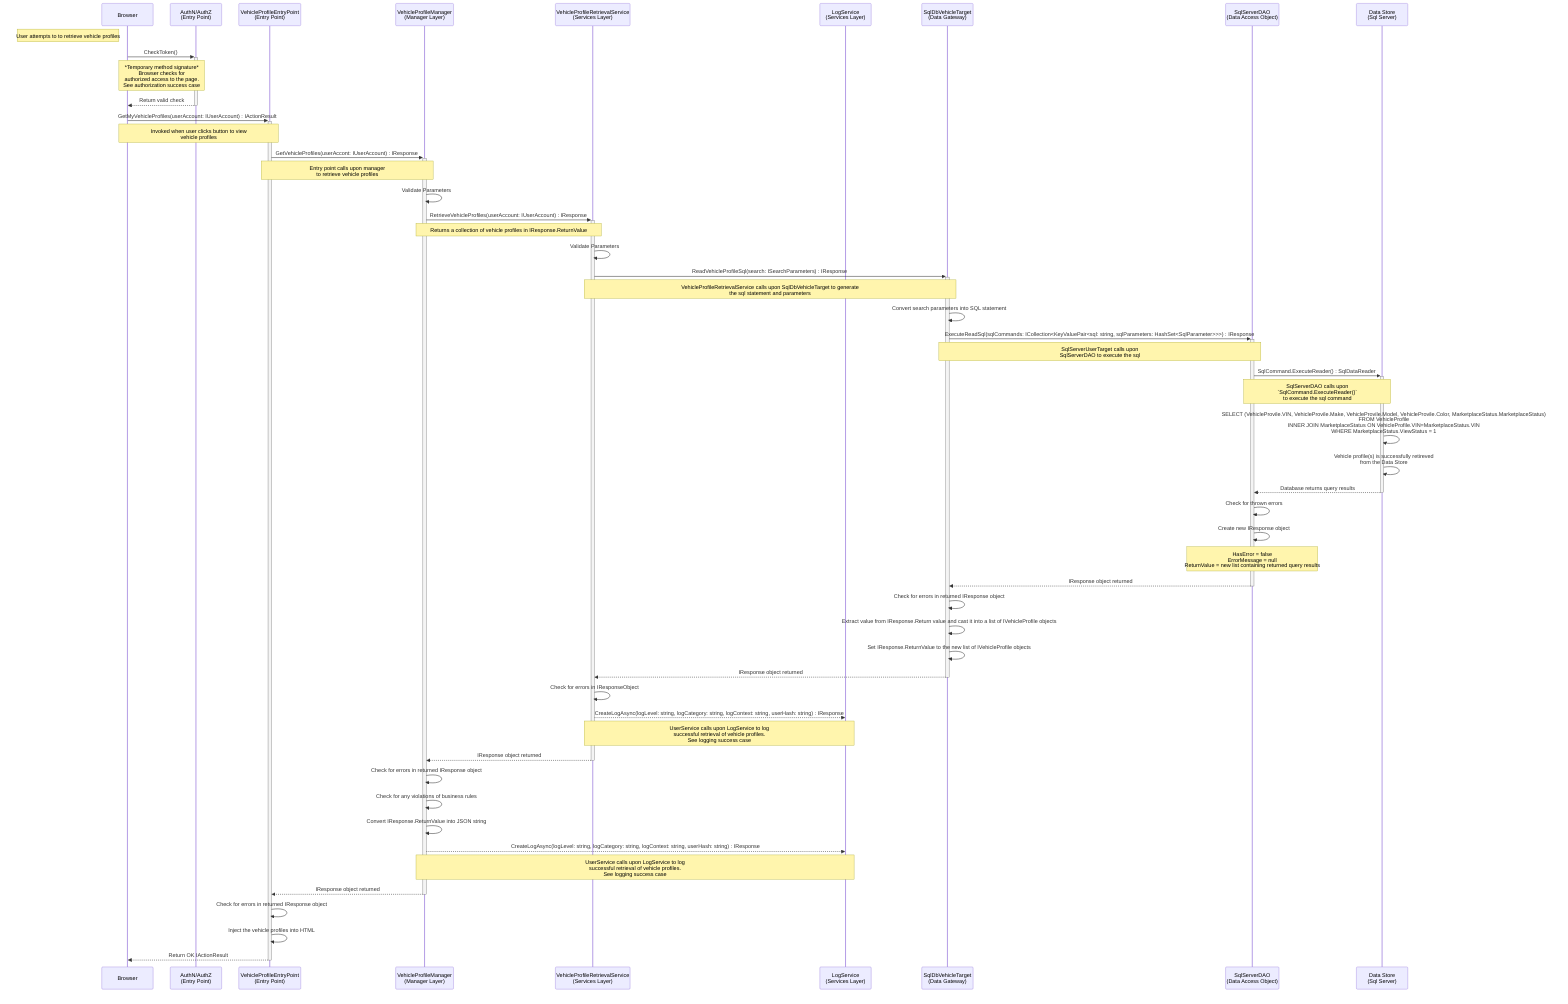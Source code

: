 sequenceDiagram
participant u as Browser
participant az as AuthN/AuthZ<br>(Entry Point)
participant e as VehicleProfileEntryPoint<br>(Entry Point)
participant vpm as VehicleProfileManager<br>(Manager Layer)
participant vps as VehicleProfileRetrievalService<br>(Services Layer)
participant ll as LogService<br>(Services Layer)
participant dg as SqlDbVehicleTarget<br>(Data Gateway)
participant da as SqlServerDAO<br>(Data Access Object)
participant ds as Data Store<br>(Sql Server)

Note Left of u: User attempts to to retrieve vehicle profiles
u->>+az: CheckToken() 
    Note over u,az: *Temporary method signature*<br>Browser checks for<br>authorized access to the page.<br>See authorization success case
az-->>-u: Return valid check

u->>+e: GetMyVehicleProfiles(userAccount: IUserAccount) : IActionResult
    Note over u,e: Invoked when user clicks button to view<br>vehicle profiles

    e->>+vpm: GetVehicleProfiles(userAccont: IUserAccount) : IResponse
        Note over e,vpm: Entry point calls upon manager<br>to retrieve vehicle profiles

        vpm->>vpm: Validate Parameters
            
        vpm->>+vps: RetrieveVehicleProfiles(userAccount: IUserAccount) : IResponse
            Note over vpm,vps: Returns a collection of vehicle profiles in IResponse.ReturnValue

            vps->>vps: Validate Parameters

            vps->>+dg: ReadVehicleProfileSql(search: ISearchParameters) : IResponse
                Note over vps,dg: VehicleProfileRetrievalService calls upon SqlDbVehicleTarget to generate<br>the sql statement and parameters

                dg->>dg: Convert search parameters into SQL statement

                dg->>+da: ExecuteReadSql(sqlCommands: ICollection<KeyValuePair<sql: string, sqlParameters: HashSet<SqlParameter>>>) : IResponse
                    Note over dg,da: SqlServerUserTarget calls upon<br>SqlServerDAO to execute the sql

                    da->>+ds: SqlCommand.ExecuteReader() : SqlDataReader
                        Note over da,ds: SqlServerDAO calls upon<br>`SqlCommand.ExecuteReader()`<br>to execute the sql command
                        
                        ds->>ds: SELECT (VehicleProvile.VIN, VehicleProvile.Make, VehicleProvile.Model, VehicleProvile.Color, MarketplaceStatus.MarketplaceStatus)<br>FROM VehicleProfile <br>INNER JOIN MarketplaceStatus ON VehicleProfile.VIN=MarketplaceStatus.VIN<br>WHERE MarketplaceStatus.ViewStatus = 1;

                        ds->>ds: Vehicle profile(s) is successfully retireved<br>from the Data Store

                    ds-->>-da: Database returns query results

                    da->>da: Check for thrown errors

                    da->>da: Create new IResponse object
                        Note over da: HasError = false<br>ErrorMessage = null<br>ReturnValue = new list containing returned query results

                da-->>-dg: IResponse object returned

                dg->>dg: Check for errors in returned IResponse object

                dg->>dg: Extract value from IResponse.Return value and cast it into a list of IVehicleProfile objects

                dg->>dg: Set IResponse.ReturnValue to the new list of IVehicleProfile objects

            dg-->>-vps: IResponse object returned

            vps->>vps: Check for errors in IResponseObject

            # Log successful vehicle profile retrieval
            vps-->>ll: CreateLogAsync(logLevel: string, logCategory: string, logContext: string, userHash: string) : IResponse
                Note over vps,ll: UserService calls upon LogService to log<br>successful retrieval of vehicle profiles.<br>See logging success case

        vps-->>-vpm: IResponse object returned

        vpm->>vpm: Check for errors in returned IResponse object

        vpm->>vpm: Check for any violations of business rules

        vpm->>vpm: Convert IResponse.ReturnValue into JSON string

        # Log successful vehicle profile retrieval
        vpm-->>ll: CreateLogAsync(logLevel: string, logCategory: string, logContext: string, userHash: string) : IResponse
            Note over vpm,ll: UserService calls upon LogService to log<br>successful retrieval of vehicle profiles.<br>See logging success case

    vpm-->>-e: IResponse object returned

    e->>e: Check for errors in returned IResponse object

    e->>e: Inject the vehicle profiles into HTML

e-->>-u: Return OK IActionResult